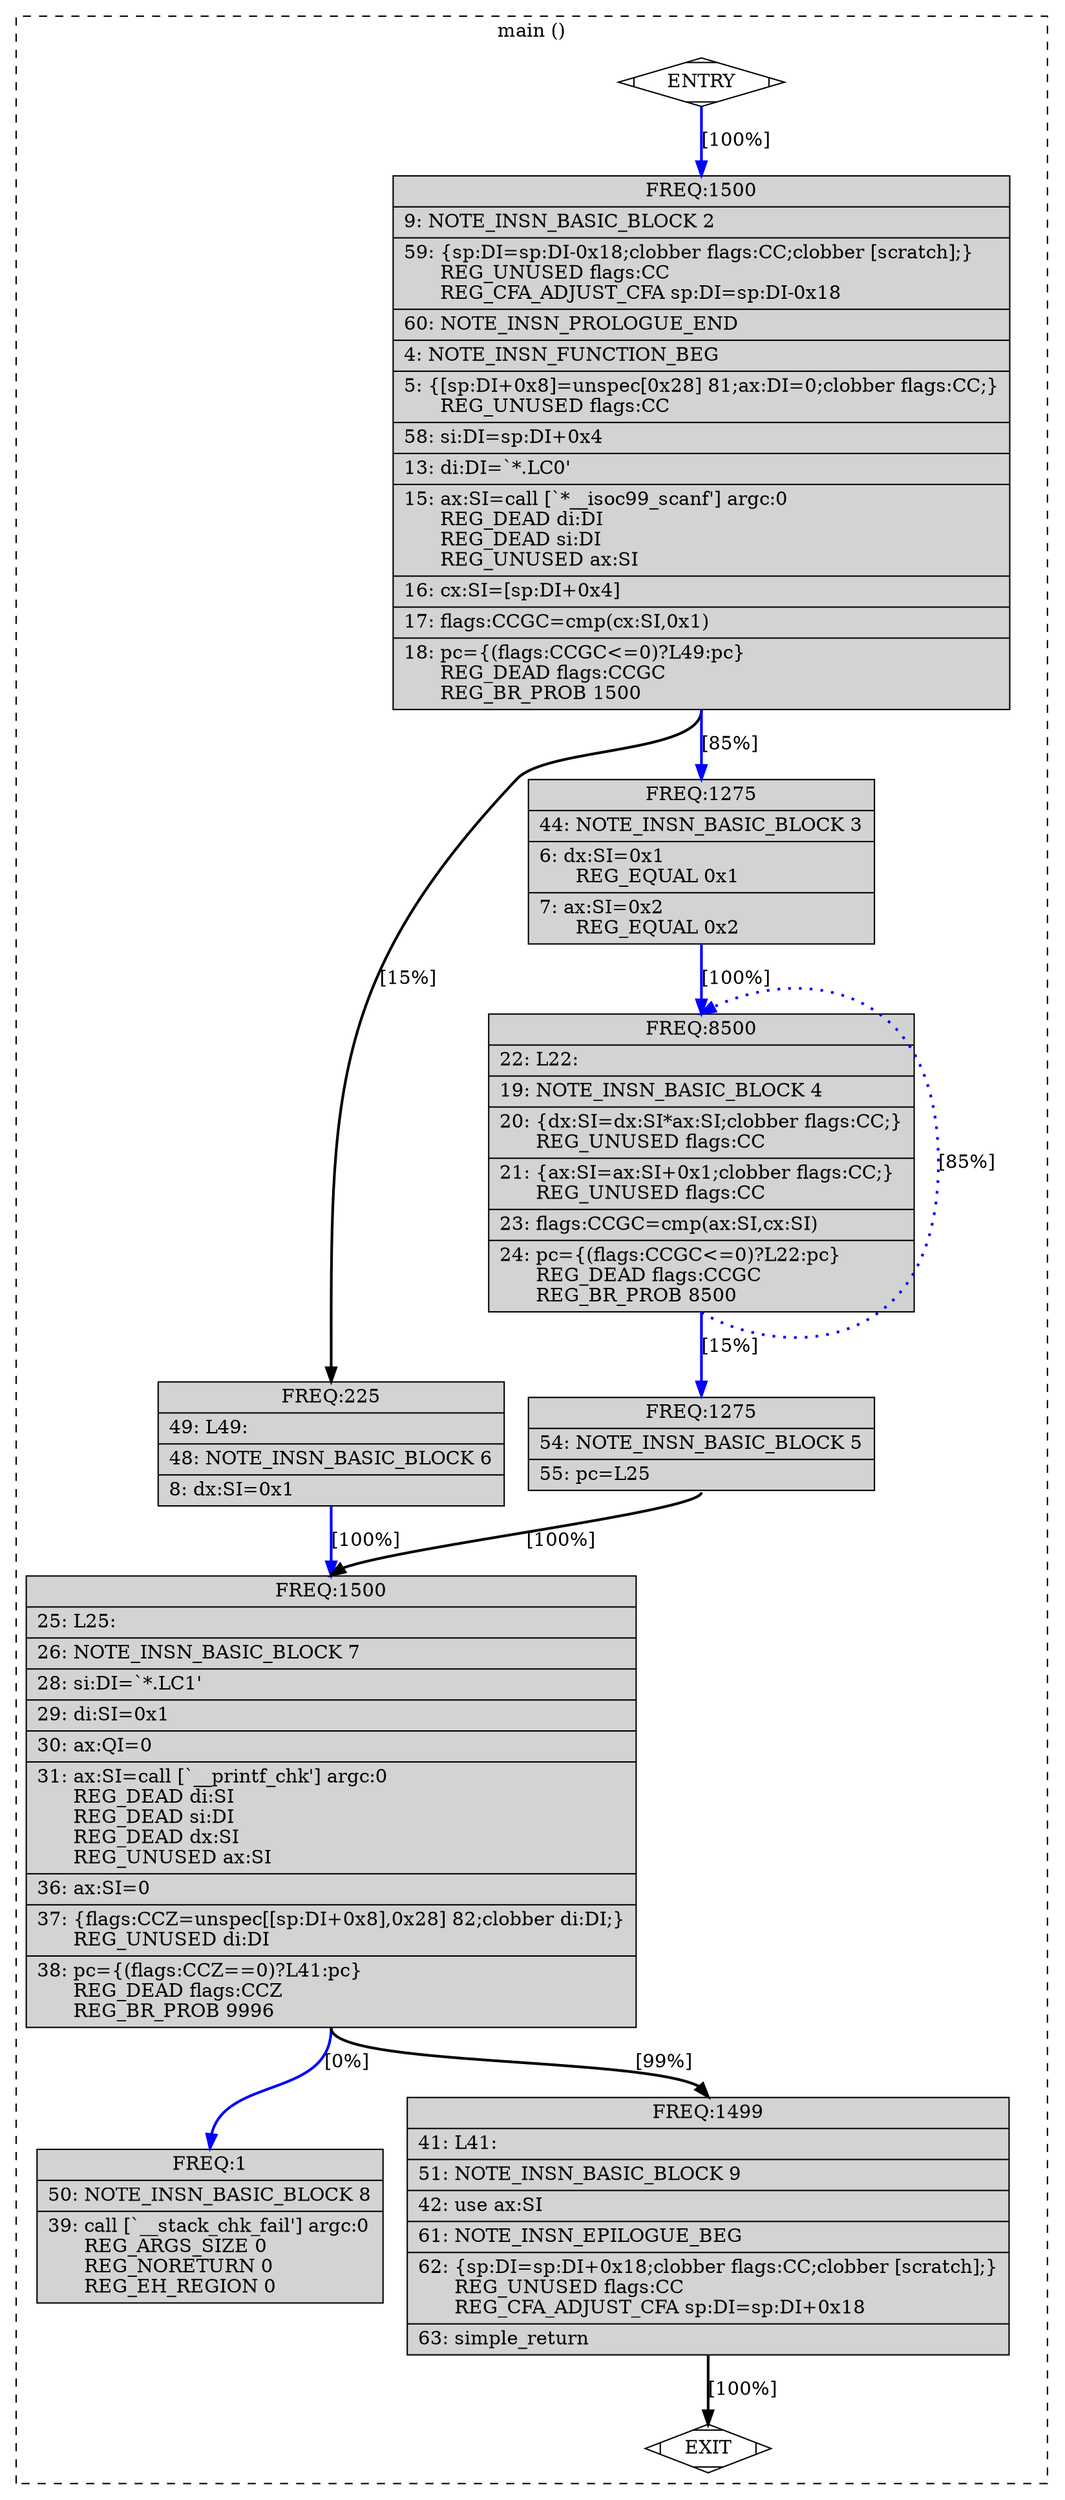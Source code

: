 digraph "main.c.284r.csa" {
overlap=false;
subgraph "cluster_main" {
	style="dashed";
	color="black";
	label="main ()";
	fn_23_basic_block_0 [shape=Mdiamond,style=filled,fillcolor=white,label="ENTRY"];

	fn_23_basic_block_2 [shape=record,style=filled,fillcolor=lightgrey,label="{ FREQ:1500 |\ \ \ \ 9:\ NOTE_INSN_BASIC_BLOCK\ 2\l\
|\ \ \ 59:\ \{sp:DI=sp:DI-0x18;clobber\ flags:CC;clobber\ [scratch];\}\l\
\ \ \ \ \ \ REG_UNUSED\ flags:CC\l\
\ \ \ \ \ \ REG_CFA_ADJUST_CFA\ sp:DI=sp:DI-0x18\l\
|\ \ \ 60:\ NOTE_INSN_PROLOGUE_END\l\
|\ \ \ \ 4:\ NOTE_INSN_FUNCTION_BEG\l\
|\ \ \ \ 5:\ \{[sp:DI+0x8]=unspec[0x28]\ 81;ax:DI=0;clobber\ flags:CC;\}\l\
\ \ \ \ \ \ REG_UNUSED\ flags:CC\l\
|\ \ \ 58:\ si:DI=sp:DI+0x4\l\
|\ \ \ 13:\ di:DI=`*.LC0'\l\
|\ \ \ 15:\ ax:SI=call\ [`*__isoc99_scanf']\ argc:0\l\
\ \ \ \ \ \ REG_DEAD\ di:DI\l\
\ \ \ \ \ \ REG_DEAD\ si:DI\l\
\ \ \ \ \ \ REG_UNUSED\ ax:SI\l\
|\ \ \ 16:\ cx:SI=[sp:DI+0x4]\l\
|\ \ \ 17:\ flags:CCGC=cmp(cx:SI,0x1)\l\
|\ \ \ 18:\ pc=\{(flags:CCGC\<=0)?L49:pc\}\l\
\ \ \ \ \ \ REG_DEAD\ flags:CCGC\l\
\ \ \ \ \ \ REG_BR_PROB\ 1500\l\
}"];

	fn_23_basic_block_6 [shape=record,style=filled,fillcolor=lightgrey,label="{ FREQ:225 |\ \ \ 49:\ L49:\l\
|\ \ \ 48:\ NOTE_INSN_BASIC_BLOCK\ 6\l\
|\ \ \ \ 8:\ dx:SI=0x1\l\
}"];

	fn_23_basic_block_3 [shape=record,style=filled,fillcolor=lightgrey,label="{ FREQ:1275 |\ \ \ 44:\ NOTE_INSN_BASIC_BLOCK\ 3\l\
|\ \ \ \ 6:\ dx:SI=0x1\l\
\ \ \ \ \ \ REG_EQUAL\ 0x1\l\
|\ \ \ \ 7:\ ax:SI=0x2\l\
\ \ \ \ \ \ REG_EQUAL\ 0x2\l\
}"];

	fn_23_basic_block_4 [shape=record,style=filled,fillcolor=lightgrey,label="{ FREQ:8500 |\ \ \ 22:\ L22:\l\
|\ \ \ 19:\ NOTE_INSN_BASIC_BLOCK\ 4\l\
|\ \ \ 20:\ \{dx:SI=dx:SI*ax:SI;clobber\ flags:CC;\}\l\
\ \ \ \ \ \ REG_UNUSED\ flags:CC\l\
|\ \ \ 21:\ \{ax:SI=ax:SI+0x1;clobber\ flags:CC;\}\l\
\ \ \ \ \ \ REG_UNUSED\ flags:CC\l\
|\ \ \ 23:\ flags:CCGC=cmp(ax:SI,cx:SI)\l\
|\ \ \ 24:\ pc=\{(flags:CCGC\<=0)?L22:pc\}\l\
\ \ \ \ \ \ REG_DEAD\ flags:CCGC\l\
\ \ \ \ \ \ REG_BR_PROB\ 8500\l\
}"];

	fn_23_basic_block_5 [shape=record,style=filled,fillcolor=lightgrey,label="{ FREQ:1275 |\ \ \ 54:\ NOTE_INSN_BASIC_BLOCK\ 5\l\
|\ \ \ 55:\ pc=L25\l\
}"];

	fn_23_basic_block_7 [shape=record,style=filled,fillcolor=lightgrey,label="{ FREQ:1500 |\ \ \ 25:\ L25:\l\
|\ \ \ 26:\ NOTE_INSN_BASIC_BLOCK\ 7\l\
|\ \ \ 28:\ si:DI=`*.LC1'\l\
|\ \ \ 29:\ di:SI=0x1\l\
|\ \ \ 30:\ ax:QI=0\l\
|\ \ \ 31:\ ax:SI=call\ [`__printf_chk']\ argc:0\l\
\ \ \ \ \ \ REG_DEAD\ di:SI\l\
\ \ \ \ \ \ REG_DEAD\ si:DI\l\
\ \ \ \ \ \ REG_DEAD\ dx:SI\l\
\ \ \ \ \ \ REG_UNUSED\ ax:SI\l\
|\ \ \ 36:\ ax:SI=0\l\
|\ \ \ 37:\ \{flags:CCZ=unspec[[sp:DI+0x8],0x28]\ 82;clobber\ di:DI;\}\l\
\ \ \ \ \ \ REG_UNUSED\ di:DI\l\
|\ \ \ 38:\ pc=\{(flags:CCZ==0)?L41:pc\}\l\
\ \ \ \ \ \ REG_DEAD\ flags:CCZ\l\
\ \ \ \ \ \ REG_BR_PROB\ 9996\l\
}"];

	fn_23_basic_block_8 [shape=record,style=filled,fillcolor=lightgrey,label="{ FREQ:1 |\ \ \ 50:\ NOTE_INSN_BASIC_BLOCK\ 8\l\
|\ \ \ 39:\ call\ [`__stack_chk_fail']\ argc:0\l\
\ \ \ \ \ \ REG_ARGS_SIZE\ 0\l\
\ \ \ \ \ \ REG_NORETURN\ 0\l\
\ \ \ \ \ \ REG_EH_REGION\ 0\l\
}"];

	fn_23_basic_block_9 [shape=record,style=filled,fillcolor=lightgrey,label="{ FREQ:1499 |\ \ \ 41:\ L41:\l\
|\ \ \ 51:\ NOTE_INSN_BASIC_BLOCK\ 9\l\
|\ \ \ 42:\ use\ ax:SI\l\
|\ \ \ 61:\ NOTE_INSN_EPILOGUE_BEG\l\
|\ \ \ 62:\ \{sp:DI=sp:DI+0x18;clobber\ flags:CC;clobber\ [scratch];\}\l\
\ \ \ \ \ \ REG_UNUSED\ flags:CC\l\
\ \ \ \ \ \ REG_CFA_ADJUST_CFA\ sp:DI=sp:DI+0x18\l\
|\ \ \ 63:\ simple_return\l\
}"];

	fn_23_basic_block_1 [shape=Mdiamond,style=filled,fillcolor=white,label="EXIT"];

	fn_23_basic_block_0:s -> fn_23_basic_block_2:n [style="solid,bold",color=blue,weight=100,constraint=true, label="[100%]"];
	fn_23_basic_block_2:s -> fn_23_basic_block_3:n [style="solid,bold",color=blue,weight=100,constraint=true, label="[85%]"];
	fn_23_basic_block_2:s -> fn_23_basic_block_6:n [style="solid,bold",color=black,weight=10,constraint=true, label="[15%]"];
	fn_23_basic_block_3:s -> fn_23_basic_block_4:n [style="solid,bold",color=blue,weight=100,constraint=true, label="[100%]"];
	fn_23_basic_block_4:s -> fn_23_basic_block_4:n [style="dotted,bold",color=blue,weight=10,constraint=false, label="[85%]"];
	fn_23_basic_block_4:s -> fn_23_basic_block_5:n [style="solid,bold",color=blue,weight=100,constraint=true, label="[15%]"];
	fn_23_basic_block_5:s -> fn_23_basic_block_7:n [style="solid,bold",color=black,weight=10,constraint=true, label="[100%]"];
	fn_23_basic_block_6:s -> fn_23_basic_block_7:n [style="solid,bold",color=blue,weight=100,constraint=true, label="[100%]"];
	fn_23_basic_block_7:s -> fn_23_basic_block_9:n [style="solid,bold",color=black,weight=10,constraint=true, label="[99%]"];
	fn_23_basic_block_7:s -> fn_23_basic_block_8:n [style="solid,bold",color=blue,weight=100,constraint=true, label="[0%]"];
	fn_23_basic_block_9:s -> fn_23_basic_block_1:n [style="solid,bold",color=black,weight=10,constraint=true, label="[100%]"];
	fn_23_basic_block_0:s -> fn_23_basic_block_1:n [style="invis",constraint=true];
}
}

